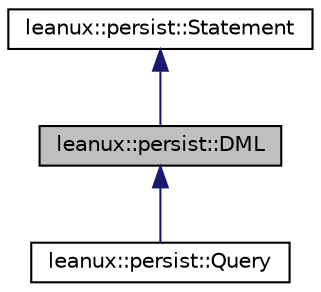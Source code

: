 digraph "leanux::persist::DML"
{
 // LATEX_PDF_SIZE
  bgcolor="transparent";
  edge [fontname="Helvetica",fontsize="10",labelfontname="Helvetica",labelfontsize="10"];
  node [fontname="Helvetica",fontsize="10",shape=record];
  Node1 [label="leanux::persist::DML",height=0.2,width=0.4,color="black", fillcolor="grey75", style="filled", fontcolor="black",tooltip="Data Modification Language statements can take bind values."];
  Node2 -> Node1 [dir="back",color="midnightblue",fontsize="10",style="solid",fontname="Helvetica"];
  Node2 [label="leanux::persist::Statement",height=0.2,width=0.4,color="black",URL="$classleanux_1_1persist_1_1Statement.html",tooltip="Generic SQL Statement."];
  Node1 -> Node3 [dir="back",color="midnightblue",fontsize="10",style="solid",fontname="Helvetica"];
  Node3 [label="leanux::persist::Query",height=0.2,width=0.4,color="black",URL="$classleanux_1_1persist_1_1Query.html",tooltip="Queries can take bind values and return select lists."];
}

